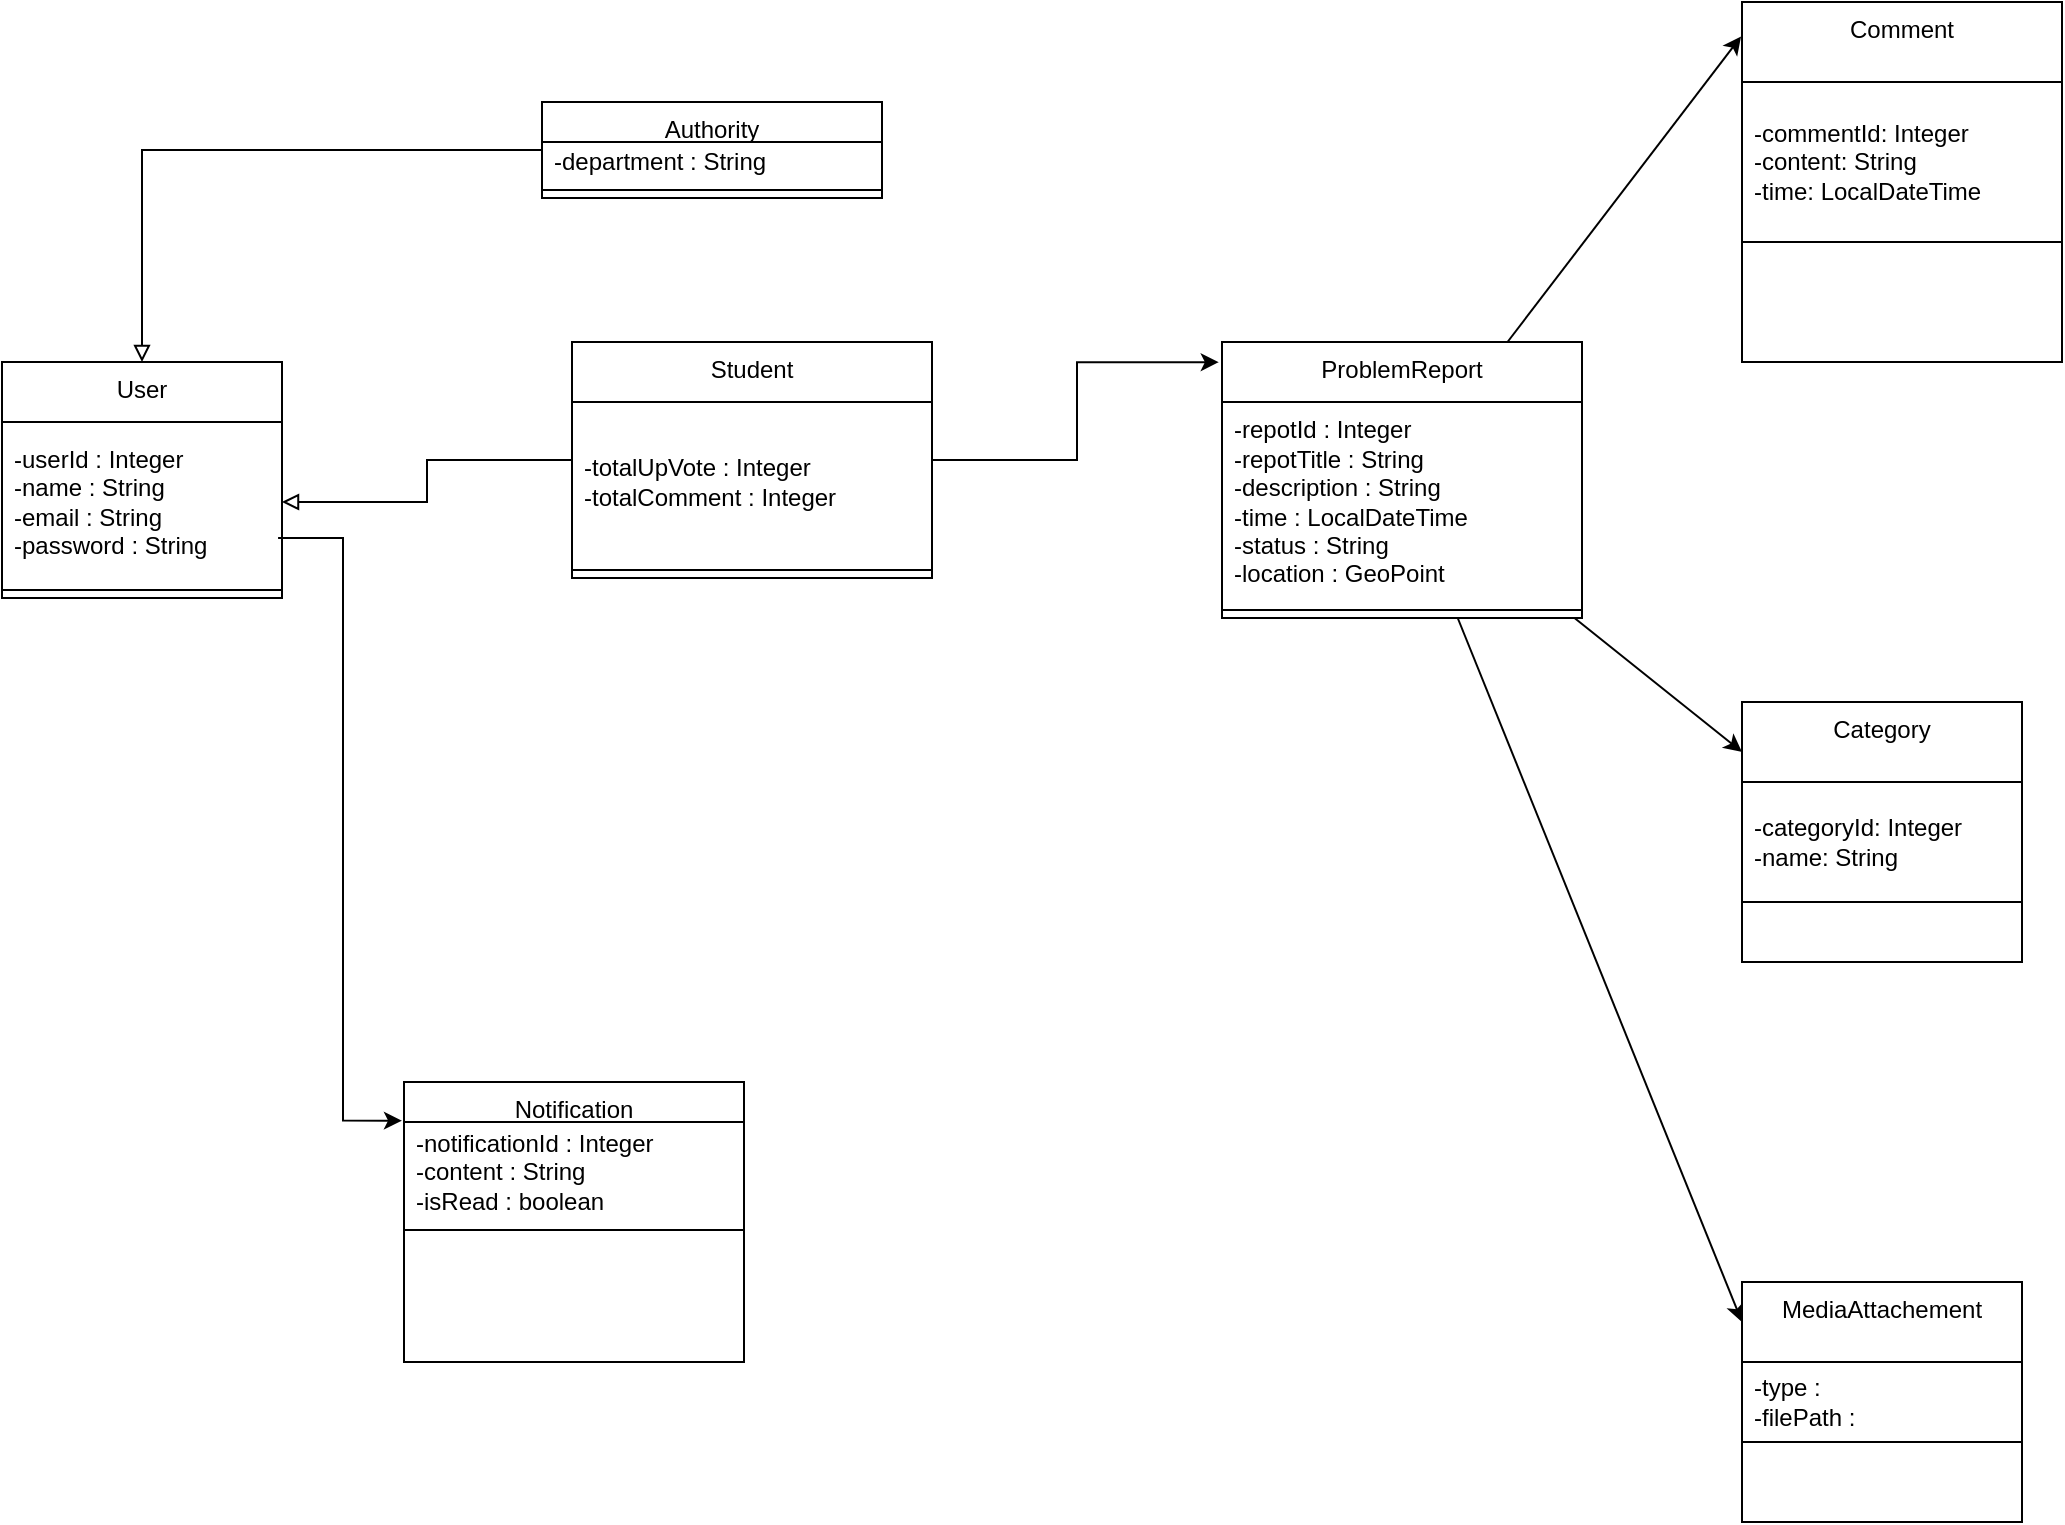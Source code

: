 <mxfile version="26.2.14">
  <diagram name="Page-1" id="ORakzUnhV8JCbeobNpkM">
    <mxGraphModel dx="1234" dy="831" grid="1" gridSize="10" guides="1" tooltips="1" connect="1" arrows="1" fold="1" page="1" pageScale="1" pageWidth="850" pageHeight="1100" math="0" shadow="0">
      <root>
        <mxCell id="0" />
        <mxCell id="1" parent="0" />
        <mxCell id="PPV0CoCjDwiKYYMUzD3a-6" value="User" style="swimlane;fontStyle=0;align=center;verticalAlign=top;childLayout=stackLayout;horizontal=1;startSize=30;horizontalStack=0;resizeParent=1;resizeParentMax=0;resizeLast=0;collapsible=0;marginBottom=0;html=1;whiteSpace=wrap;" parent="1" vertex="1">
          <mxGeometry x="60" y="240" width="140" height="118" as="geometry" />
        </mxCell>
        <mxCell id="PPV0CoCjDwiKYYMUzD3a-8" value="-userId : Integer&lt;div&gt;-name : String&lt;/div&gt;&lt;div&gt;-email : String&lt;/div&gt;&lt;div&gt;-password : String&lt;/div&gt;" style="text;html=1;strokeColor=none;fillColor=none;align=left;verticalAlign=middle;spacingLeft=4;spacingRight=4;overflow=hidden;rotatable=0;points=[[0,0.5],[1,0.5]];portConstraint=eastwest;whiteSpace=wrap;" parent="PPV0CoCjDwiKYYMUzD3a-6" vertex="1">
          <mxGeometry y="30" width="140" height="80" as="geometry" />
        </mxCell>
        <mxCell id="PPV0CoCjDwiKYYMUzD3a-11" value="" style="line;strokeWidth=1;fillColor=none;align=left;verticalAlign=middle;spacingTop=-1;spacingLeft=3;spacingRight=3;rotatable=0;labelPosition=right;points=[];portConstraint=eastwest;" parent="PPV0CoCjDwiKYYMUzD3a-6" vertex="1">
          <mxGeometry y="110" width="140" height="8" as="geometry" />
        </mxCell>
        <mxCell id="PPV0CoCjDwiKYYMUzD3a-34" style="edgeStyle=orthogonalEdgeStyle;rounded=0;orthogonalLoop=1;jettySize=auto;html=1;endArrow=block;endFill=0;" parent="1" source="PPV0CoCjDwiKYYMUzD3a-16" target="PPV0CoCjDwiKYYMUzD3a-6" edge="1">
          <mxGeometry relative="1" as="geometry" />
        </mxCell>
        <mxCell id="PPV0CoCjDwiKYYMUzD3a-16" value="Authority" style="swimlane;fontStyle=0;align=center;verticalAlign=top;childLayout=stackLayout;horizontal=1;startSize=20;horizontalStack=0;resizeParent=1;resizeParentMax=0;resizeLast=0;collapsible=0;marginBottom=0;html=1;whiteSpace=wrap;" parent="1" vertex="1">
          <mxGeometry x="330" y="110" width="170" height="48" as="geometry" />
        </mxCell>
        <mxCell id="PPV0CoCjDwiKYYMUzD3a-17" value="-department : String" style="text;html=1;strokeColor=none;fillColor=none;align=left;verticalAlign=middle;spacingLeft=4;spacingRight=4;overflow=hidden;rotatable=0;points=[[0,0.5],[1,0.5]];portConstraint=eastwest;whiteSpace=wrap;" parent="PPV0CoCjDwiKYYMUzD3a-16" vertex="1">
          <mxGeometry y="20" width="170" height="20" as="geometry" />
        </mxCell>
        <mxCell id="PPV0CoCjDwiKYYMUzD3a-18" value="" style="line;strokeWidth=1;fillColor=none;align=left;verticalAlign=middle;spacingTop=-1;spacingLeft=3;spacingRight=3;rotatable=0;labelPosition=right;points=[];portConstraint=eastwest;" parent="PPV0CoCjDwiKYYMUzD3a-16" vertex="1">
          <mxGeometry y="40" width="170" height="8" as="geometry" />
        </mxCell>
        <mxCell id="PPV0CoCjDwiKYYMUzD3a-20" value="Student" style="swimlane;fontStyle=0;align=center;verticalAlign=top;childLayout=stackLayout;horizontal=1;startSize=30;horizontalStack=0;resizeParent=1;resizeParentMax=0;resizeLast=0;collapsible=0;marginBottom=0;html=1;whiteSpace=wrap;" parent="1" vertex="1">
          <mxGeometry x="345" y="230" width="180" height="118" as="geometry" />
        </mxCell>
        <mxCell id="PPV0CoCjDwiKYYMUzD3a-21" value="-totalUpVote : Integer&lt;div&gt;-totalComment : Integer&lt;br&gt;&lt;/div&gt;" style="text;html=1;strokeColor=none;fillColor=none;align=left;verticalAlign=middle;spacingLeft=4;spacingRight=4;overflow=hidden;rotatable=0;points=[[0,0.5],[1,0.5]];portConstraint=eastwest;whiteSpace=wrap;" parent="PPV0CoCjDwiKYYMUzD3a-20" vertex="1">
          <mxGeometry y="30" width="180" height="80" as="geometry" />
        </mxCell>
        <mxCell id="PPV0CoCjDwiKYYMUzD3a-22" value="" style="line;strokeWidth=1;fillColor=none;align=left;verticalAlign=middle;spacingTop=-1;spacingLeft=3;spacingRight=3;rotatable=0;labelPosition=right;points=[];portConstraint=eastwest;" parent="PPV0CoCjDwiKYYMUzD3a-20" vertex="1">
          <mxGeometry y="110" width="180" height="8" as="geometry" />
        </mxCell>
        <mxCell id="PPV0CoCjDwiKYYMUzD3a-35" style="edgeStyle=orthogonalEdgeStyle;rounded=0;orthogonalLoop=1;jettySize=auto;html=1;entryX=1;entryY=0.5;entryDx=0;entryDy=0;endArrow=block;endFill=0;" parent="1" source="PPV0CoCjDwiKYYMUzD3a-20" target="PPV0CoCjDwiKYYMUzD3a-8" edge="1">
          <mxGeometry relative="1" as="geometry">
            <mxPoint x="198.04" y="393.014" as="targetPoint" />
          </mxGeometry>
        </mxCell>
        <mxCell id="PPV0CoCjDwiKYYMUzD3a-36" value="Notification" style="swimlane;fontStyle=0;align=center;verticalAlign=top;childLayout=stackLayout;horizontal=1;startSize=20;horizontalStack=0;resizeParent=1;resizeParentMax=0;resizeLast=0;collapsible=0;marginBottom=0;html=1;whiteSpace=wrap;" parent="1" vertex="1">
          <mxGeometry x="261" y="600" width="170" height="140" as="geometry" />
        </mxCell>
        <mxCell id="PPV0CoCjDwiKYYMUzD3a-37" value="-notificationId : Integer&lt;div&gt;-content : String&lt;br&gt;&lt;/div&gt;&lt;div&gt;-isRead : boolean&lt;br&gt;&lt;/div&gt;" style="text;html=1;strokeColor=none;fillColor=none;align=left;verticalAlign=middle;spacingLeft=4;spacingRight=4;overflow=hidden;rotatable=0;points=[[0,0.5],[1,0.5]];portConstraint=eastwest;whiteSpace=wrap;" parent="PPV0CoCjDwiKYYMUzD3a-36" vertex="1">
          <mxGeometry y="20" width="170" height="50" as="geometry" />
        </mxCell>
        <mxCell id="PPV0CoCjDwiKYYMUzD3a-38" value="" style="line;strokeWidth=1;fillColor=none;align=left;verticalAlign=middle;spacingTop=-1;spacingLeft=3;spacingRight=3;rotatable=0;labelPosition=right;points=[];portConstraint=eastwest;" parent="PPV0CoCjDwiKYYMUzD3a-36" vertex="1">
          <mxGeometry y="70" width="170" height="8" as="geometry" />
        </mxCell>
        <mxCell id="PPV0CoCjDwiKYYMUzD3a-39" value="&lt;div&gt;&lt;br&gt;&lt;/div&gt;" style="text;html=1;strokeColor=none;fillColor=none;align=left;verticalAlign=middle;spacingLeft=4;spacingRight=4;overflow=hidden;rotatable=0;points=[[0,0.5],[1,0.5]];portConstraint=eastwest;whiteSpace=wrap;" parent="PPV0CoCjDwiKYYMUzD3a-36" vertex="1">
          <mxGeometry y="78" width="170" height="62" as="geometry" />
        </mxCell>
        <mxCell id="PPV0CoCjDwiKYYMUzD3a-40" style="edgeStyle=orthogonalEdgeStyle;rounded=0;orthogonalLoop=1;jettySize=auto;html=1;entryX=-0.006;entryY=0.138;entryDx=0;entryDy=0;entryPerimeter=0;exitX=0.986;exitY=0.725;exitDx=0;exitDy=0;exitPerimeter=0;" parent="1" source="PPV0CoCjDwiKYYMUzD3a-8" target="PPV0CoCjDwiKYYMUzD3a-36" edge="1">
          <mxGeometry relative="1" as="geometry">
            <mxPoint x="200" y="419" as="sourcePoint" />
          </mxGeometry>
        </mxCell>
        <mxCell id="PPV0CoCjDwiKYYMUzD3a-72" style="rounded=0;orthogonalLoop=1;jettySize=auto;html=1;entryX=0;entryY=0.25;entryDx=0;entryDy=0;" parent="1" source="PPV0CoCjDwiKYYMUzD3a-41" target="PPV0CoCjDwiKYYMUzD3a-61" edge="1">
          <mxGeometry relative="1" as="geometry" />
        </mxCell>
        <mxCell id="PPV0CoCjDwiKYYMUzD3a-74" style="rounded=0;orthogonalLoop=1;jettySize=auto;html=1;entryX=0;entryY=0.25;entryDx=0;entryDy=0;" parent="1" source="PPV0CoCjDwiKYYMUzD3a-41" target="PPV0CoCjDwiKYYMUzD3a-64" edge="1">
          <mxGeometry relative="1" as="geometry" />
        </mxCell>
        <mxCell id="PPV0CoCjDwiKYYMUzD3a-41" value="ProblemReport" style="swimlane;fontStyle=0;align=center;verticalAlign=top;childLayout=stackLayout;horizontal=1;startSize=30;horizontalStack=0;resizeParent=1;resizeParentMax=0;resizeLast=0;collapsible=0;marginBottom=0;html=1;whiteSpace=wrap;" parent="1" vertex="1">
          <mxGeometry x="670" y="230" width="180" height="138" as="geometry" />
        </mxCell>
        <mxCell id="PPV0CoCjDwiKYYMUzD3a-42" value="-repotId : Integer&lt;div&gt;-repotTitle : String&lt;br&gt;&lt;/div&gt;&lt;div&gt;-description : String&lt;/div&gt;&lt;div&gt;-time : LocalDateTime&lt;/div&gt;&lt;div&gt;-status : String&lt;/div&gt;&lt;div&gt;-location : GeoPoint&lt;/div&gt;" style="text;html=1;strokeColor=none;fillColor=none;align=left;verticalAlign=middle;spacingLeft=4;spacingRight=4;overflow=hidden;rotatable=0;points=[[0,0.5],[1,0.5]];portConstraint=eastwest;whiteSpace=wrap;" parent="PPV0CoCjDwiKYYMUzD3a-41" vertex="1">
          <mxGeometry y="30" width="180" height="100" as="geometry" />
        </mxCell>
        <mxCell id="PPV0CoCjDwiKYYMUzD3a-43" value="" style="line;strokeWidth=1;fillColor=none;align=left;verticalAlign=middle;spacingTop=-1;spacingLeft=3;spacingRight=3;rotatable=0;labelPosition=right;points=[];portConstraint=eastwest;" parent="PPV0CoCjDwiKYYMUzD3a-41" vertex="1">
          <mxGeometry y="130" width="180" height="8" as="geometry" />
        </mxCell>
        <mxCell id="PPV0CoCjDwiKYYMUzD3a-45" style="edgeStyle=orthogonalEdgeStyle;rounded=0;orthogonalLoop=1;jettySize=auto;html=1;entryX=-0.009;entryY=0.073;entryDx=0;entryDy=0;entryPerimeter=0;" parent="1" source="PPV0CoCjDwiKYYMUzD3a-20" target="PPV0CoCjDwiKYYMUzD3a-41" edge="1">
          <mxGeometry relative="1" as="geometry" />
        </mxCell>
        <mxCell id="PPV0CoCjDwiKYYMUzD3a-61" value="Category" style="swimlane;fontStyle=0;align=center;verticalAlign=top;childLayout=stackLayout;horizontal=1;startSize=40;horizontalStack=0;resizeParent=1;resizeParentMax=0;resizeLast=0;collapsible=0;marginBottom=0;html=1;whiteSpace=wrap;" parent="1" vertex="1">
          <mxGeometry x="930" y="410" width="140" height="100" as="geometry" />
        </mxCell>
        <mxCell id="PPV0CoCjDwiKYYMUzD3a-62" value="&lt;div&gt;-categoryId: Integer&amp;nbsp;&lt;/div&gt;&lt;div&gt;-name: String&amp;nbsp;&lt;/div&gt;" style="text;html=1;strokeColor=none;fillColor=none;align=left;verticalAlign=middle;spacingLeft=4;spacingRight=4;overflow=hidden;rotatable=0;points=[[0,0.5],[1,0.5]];portConstraint=eastwest;whiteSpace=wrap;" parent="PPV0CoCjDwiKYYMUzD3a-61" vertex="1">
          <mxGeometry y="40" width="140" height="60" as="geometry" />
        </mxCell>
        <mxCell id="PPV0CoCjDwiKYYMUzD3a-64" value="MediaAttachement" style="swimlane;fontStyle=0;align=center;verticalAlign=top;childLayout=stackLayout;horizontal=1;startSize=40;horizontalStack=0;resizeParent=1;resizeParentMax=0;resizeLast=0;collapsible=0;marginBottom=0;html=1;whiteSpace=wrap;" parent="1" vertex="1">
          <mxGeometry x="930" y="700" width="140" height="80" as="geometry" />
        </mxCell>
        <mxCell id="PPV0CoCjDwiKYYMUzD3a-65" value="-type :&lt;div&gt;-filePath :&lt;/div&gt;" style="text;html=1;strokeColor=none;fillColor=none;align=left;verticalAlign=middle;spacingLeft=4;spacingRight=4;overflow=hidden;rotatable=0;points=[[0,0.5],[1,0.5]];portConstraint=eastwest;whiteSpace=wrap;" parent="PPV0CoCjDwiKYYMUzD3a-64" vertex="1">
          <mxGeometry y="40" width="140" height="40" as="geometry" />
        </mxCell>
        <mxCell id="PPV0CoCjDwiKYYMUzD3a-67" value="" style="group" parent="1" vertex="1" connectable="0">
          <mxGeometry x="930" y="60" width="160" height="180" as="geometry" />
        </mxCell>
        <mxCell id="PPV0CoCjDwiKYYMUzD3a-55" value="Comment" style="swimlane;fontStyle=0;align=center;verticalAlign=top;childLayout=stackLayout;horizontal=1;startSize=40;horizontalStack=0;resizeParent=1;resizeParentMax=0;resizeLast=0;collapsible=0;marginBottom=0;html=1;whiteSpace=wrap;" parent="PPV0CoCjDwiKYYMUzD3a-67" vertex="1">
          <mxGeometry width="160" height="120" as="geometry" />
        </mxCell>
        <mxCell id="PPV0CoCjDwiKYYMUzD3a-56" value="-commentId: Integer&amp;nbsp;&lt;div&gt;-content: String&amp;nbsp;&lt;/div&gt;&lt;div&gt;-time: LocalDateTime&lt;/div&gt;" style="text;html=1;strokeColor=none;fillColor=none;align=left;verticalAlign=middle;spacingLeft=4;spacingRight=4;overflow=hidden;rotatable=0;points=[[0,0.5],[1,0.5]];portConstraint=eastwest;whiteSpace=wrap;" parent="PPV0CoCjDwiKYYMUzD3a-55" vertex="1">
          <mxGeometry y="40" width="160" height="80" as="geometry" />
        </mxCell>
        <mxCell id="PPV0CoCjDwiKYYMUzD3a-66" value="" style="rounded=0;whiteSpace=wrap;html=1;" parent="PPV0CoCjDwiKYYMUzD3a-67" vertex="1">
          <mxGeometry y="120" width="160" height="60" as="geometry" />
        </mxCell>
        <mxCell id="PPV0CoCjDwiKYYMUzD3a-69" style="rounded=0;orthogonalLoop=1;jettySize=auto;html=1;entryX=-0.003;entryY=0.144;entryDx=0;entryDy=0;entryPerimeter=0;" parent="1" source="PPV0CoCjDwiKYYMUzD3a-41" target="PPV0CoCjDwiKYYMUzD3a-55" edge="1">
          <mxGeometry relative="1" as="geometry" />
        </mxCell>
        <mxCell id="PPV0CoCjDwiKYYMUzD3a-81" value="" style="rounded=0;whiteSpace=wrap;html=1;" parent="1" vertex="1">
          <mxGeometry x="930" y="510" width="140" height="30" as="geometry" />
        </mxCell>
        <mxCell id="PPV0CoCjDwiKYYMUzD3a-82" value="" style="rounded=0;whiteSpace=wrap;html=1;" parent="1" vertex="1">
          <mxGeometry x="930" y="780" width="140" height="40" as="geometry" />
        </mxCell>
      </root>
    </mxGraphModel>
  </diagram>
</mxfile>
